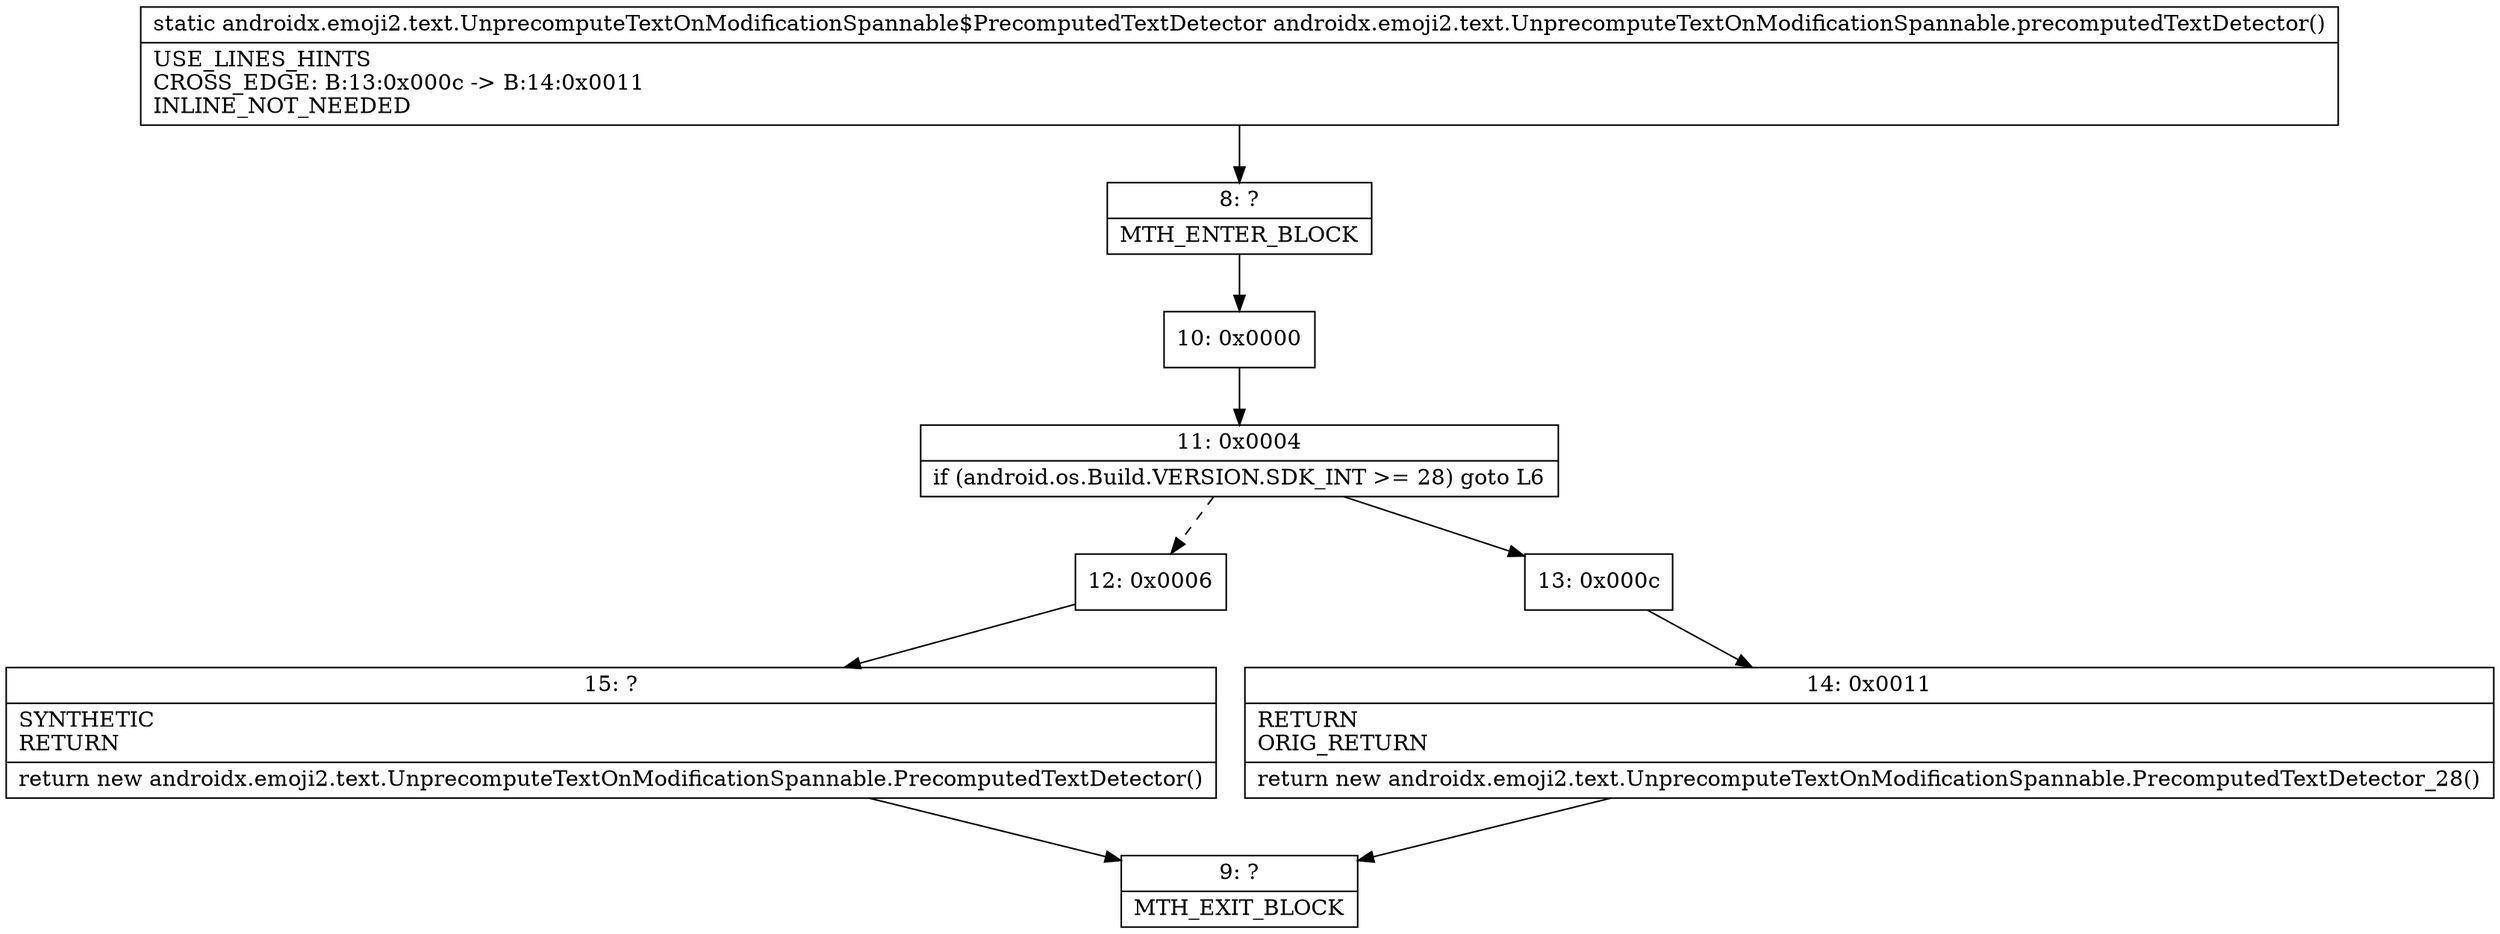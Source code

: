 digraph "CFG forandroidx.emoji2.text.UnprecomputeTextOnModificationSpannable.precomputedTextDetector()Landroidx\/emoji2\/text\/UnprecomputeTextOnModificationSpannable$PrecomputedTextDetector;" {
Node_8 [shape=record,label="{8\:\ ?|MTH_ENTER_BLOCK\l}"];
Node_10 [shape=record,label="{10\:\ 0x0000}"];
Node_11 [shape=record,label="{11\:\ 0x0004|if (android.os.Build.VERSION.SDK_INT \>= 28) goto L6\l}"];
Node_12 [shape=record,label="{12\:\ 0x0006}"];
Node_15 [shape=record,label="{15\:\ ?|SYNTHETIC\lRETURN\l|return new androidx.emoji2.text.UnprecomputeTextOnModificationSpannable.PrecomputedTextDetector()\l}"];
Node_9 [shape=record,label="{9\:\ ?|MTH_EXIT_BLOCK\l}"];
Node_13 [shape=record,label="{13\:\ 0x000c}"];
Node_14 [shape=record,label="{14\:\ 0x0011|RETURN\lORIG_RETURN\l|return new androidx.emoji2.text.UnprecomputeTextOnModificationSpannable.PrecomputedTextDetector_28()\l}"];
MethodNode[shape=record,label="{static androidx.emoji2.text.UnprecomputeTextOnModificationSpannable$PrecomputedTextDetector androidx.emoji2.text.UnprecomputeTextOnModificationSpannable.precomputedTextDetector()  | USE_LINES_HINTS\lCROSS_EDGE: B:13:0x000c \-\> B:14:0x0011\lINLINE_NOT_NEEDED\l}"];
MethodNode -> Node_8;Node_8 -> Node_10;
Node_10 -> Node_11;
Node_11 -> Node_12[style=dashed];
Node_11 -> Node_13;
Node_12 -> Node_15;
Node_15 -> Node_9;
Node_13 -> Node_14;
Node_14 -> Node_9;
}

